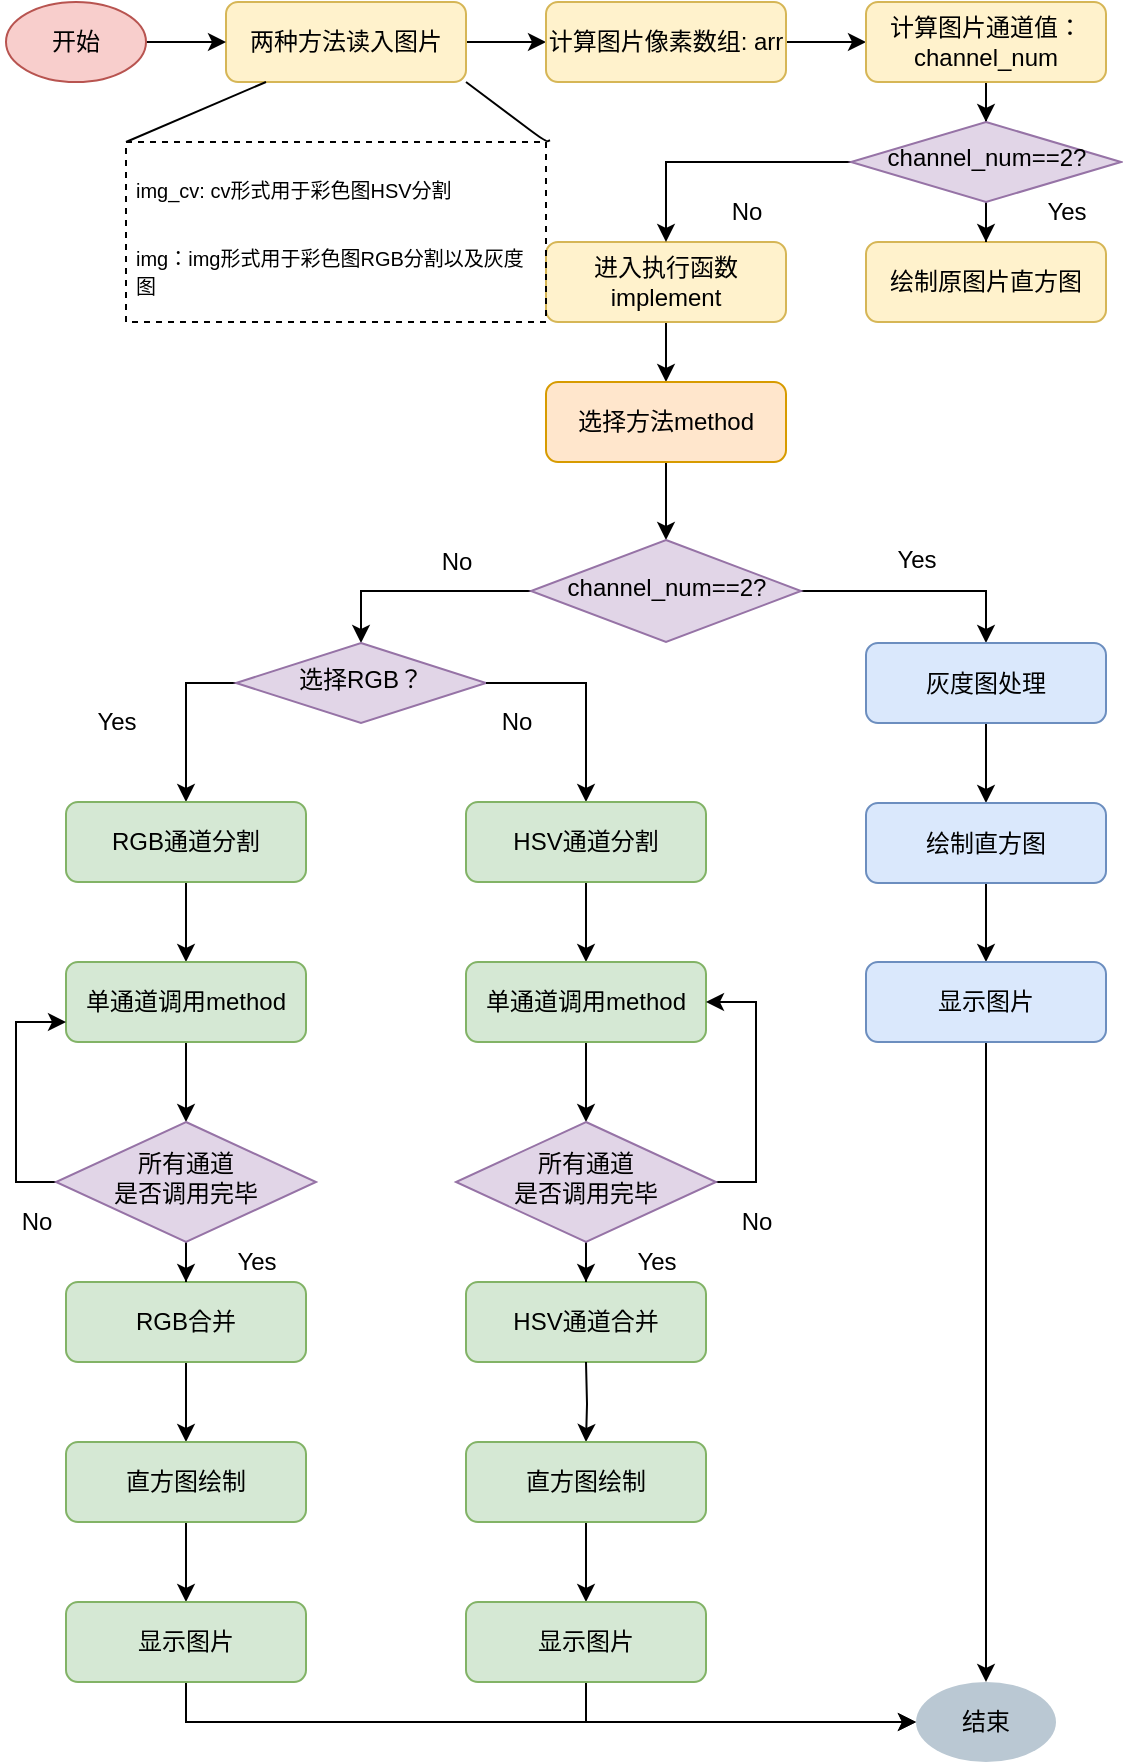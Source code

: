 <mxfile version="13.8.0" type="github">
  <diagram id="C5RBs43oDa-KdzZeNtuy" name="Page-1">
    <mxGraphModel dx="782" dy="403" grid="1" gridSize="10" guides="1" tooltips="1" connect="1" arrows="1" fold="1" page="1" pageScale="1" pageWidth="827" pageHeight="1169" math="0" shadow="0">
      <root>
        <mxCell id="WIyWlLk6GJQsqaUBKTNV-0" />
        <mxCell id="WIyWlLk6GJQsqaUBKTNV-1" parent="WIyWlLk6GJQsqaUBKTNV-0" />
        <mxCell id="Xrgdwkbun3hKR08yVQUa-11" value="" style="edgeStyle=orthogonalEdgeStyle;rounded=0;orthogonalLoop=1;jettySize=auto;html=1;" edge="1" parent="WIyWlLk6GJQsqaUBKTNV-1" source="WIyWlLk6GJQsqaUBKTNV-3" target="Xrgdwkbun3hKR08yVQUa-4">
          <mxGeometry relative="1" as="geometry" />
        </mxCell>
        <mxCell id="WIyWlLk6GJQsqaUBKTNV-3" value="两种方法读入图片" style="rounded=1;whiteSpace=wrap;html=1;fontSize=12;glass=0;strokeWidth=1;shadow=0;fillColor=#fff2cc;strokeColor=#d6b656;" parent="WIyWlLk6GJQsqaUBKTNV-1" vertex="1">
          <mxGeometry x="160" y="80" width="120" height="40" as="geometry" />
        </mxCell>
        <mxCell id="Xrgdwkbun3hKR08yVQUa-2" style="edgeStyle=orthogonalEdgeStyle;rounded=0;orthogonalLoop=1;jettySize=auto;html=1;exitX=1;exitY=0.5;exitDx=0;exitDy=0;" edge="1" parent="WIyWlLk6GJQsqaUBKTNV-1" source="Xrgdwkbun3hKR08yVQUa-1" target="WIyWlLk6GJQsqaUBKTNV-3">
          <mxGeometry relative="1" as="geometry" />
        </mxCell>
        <mxCell id="Xrgdwkbun3hKR08yVQUa-1" value="开始" style="ellipse;whiteSpace=wrap;html=1;fillColor=#f8cecc;strokeColor=#b85450;" vertex="1" parent="WIyWlLk6GJQsqaUBKTNV-1">
          <mxGeometry x="50" y="80" width="70" height="40" as="geometry" />
        </mxCell>
        <mxCell id="Xrgdwkbun3hKR08yVQUa-12" value="" style="edgeStyle=orthogonalEdgeStyle;rounded=0;orthogonalLoop=1;jettySize=auto;html=1;" edge="1" parent="WIyWlLk6GJQsqaUBKTNV-1" source="Xrgdwkbun3hKR08yVQUa-4" target="Xrgdwkbun3hKR08yVQUa-5">
          <mxGeometry relative="1" as="geometry" />
        </mxCell>
        <mxCell id="Xrgdwkbun3hKR08yVQUa-4" value="计算图片像素数组: arr" style="rounded=1;whiteSpace=wrap;html=1;fontSize=12;glass=0;strokeWidth=1;shadow=0;fillColor=#fff2cc;strokeColor=#d6b656;" vertex="1" parent="WIyWlLk6GJQsqaUBKTNV-1">
          <mxGeometry x="320" y="80" width="120" height="40" as="geometry" />
        </mxCell>
        <mxCell id="Xrgdwkbun3hKR08yVQUa-13" value="" style="edgeStyle=orthogonalEdgeStyle;rounded=0;orthogonalLoop=1;jettySize=auto;html=1;" edge="1" parent="WIyWlLk6GJQsqaUBKTNV-1" source="Xrgdwkbun3hKR08yVQUa-5" target="Xrgdwkbun3hKR08yVQUa-10">
          <mxGeometry relative="1" as="geometry" />
        </mxCell>
        <mxCell id="Xrgdwkbun3hKR08yVQUa-5" value="计算图片通道值：channel_num" style="rounded=1;whiteSpace=wrap;html=1;fontSize=12;glass=0;strokeWidth=1;shadow=0;fillColor=#fff2cc;strokeColor=#d6b656;" vertex="1" parent="WIyWlLk6GJQsqaUBKTNV-1">
          <mxGeometry x="480" y="80" width="120" height="40" as="geometry" />
        </mxCell>
        <mxCell id="Xrgdwkbun3hKR08yVQUa-7" value="绘制原图片直方图" style="rounded=1;whiteSpace=wrap;html=1;fontSize=12;glass=0;strokeWidth=1;shadow=0;fillColor=#fff2cc;strokeColor=#d6b656;" vertex="1" parent="WIyWlLk6GJQsqaUBKTNV-1">
          <mxGeometry x="480" y="200" width="120" height="40" as="geometry" />
        </mxCell>
        <mxCell id="Xrgdwkbun3hKR08yVQUa-20" value="" style="edgeStyle=orthogonalEdgeStyle;rounded=0;orthogonalLoop=1;jettySize=auto;html=1;" edge="1" parent="WIyWlLk6GJQsqaUBKTNV-1" source="Xrgdwkbun3hKR08yVQUa-9" target="Xrgdwkbun3hKR08yVQUa-19">
          <mxGeometry relative="1" as="geometry" />
        </mxCell>
        <mxCell id="Xrgdwkbun3hKR08yVQUa-9" value="进入执行函数implement" style="rounded=1;whiteSpace=wrap;html=1;fontSize=12;glass=0;strokeWidth=1;shadow=0;fillColor=#fff2cc;strokeColor=#d6b656;" vertex="1" parent="WIyWlLk6GJQsqaUBKTNV-1">
          <mxGeometry x="320" y="200" width="120" height="40" as="geometry" />
        </mxCell>
        <mxCell id="Xrgdwkbun3hKR08yVQUa-14" value="" style="edgeStyle=orthogonalEdgeStyle;rounded=0;orthogonalLoop=1;jettySize=auto;html=1;" edge="1" parent="WIyWlLk6GJQsqaUBKTNV-1" source="Xrgdwkbun3hKR08yVQUa-10" target="Xrgdwkbun3hKR08yVQUa-7">
          <mxGeometry relative="1" as="geometry" />
        </mxCell>
        <mxCell id="Xrgdwkbun3hKR08yVQUa-18" style="edgeStyle=orthogonalEdgeStyle;rounded=0;orthogonalLoop=1;jettySize=auto;html=1;exitX=0;exitY=0.5;exitDx=0;exitDy=0;" edge="1" parent="WIyWlLk6GJQsqaUBKTNV-1" source="Xrgdwkbun3hKR08yVQUa-10" target="Xrgdwkbun3hKR08yVQUa-9">
          <mxGeometry relative="1" as="geometry" />
        </mxCell>
        <mxCell id="Xrgdwkbun3hKR08yVQUa-10" value="channel_num==2?" style="rhombus;whiteSpace=wrap;html=1;shadow=0;fontFamily=Helvetica;fontSize=12;align=center;strokeWidth=1;spacing=6;spacingTop=-4;fillColor=#e1d5e7;strokeColor=#9673a6;" vertex="1" parent="WIyWlLk6GJQsqaUBKTNV-1">
          <mxGeometry x="472.5" y="140" width="135" height="40" as="geometry" />
        </mxCell>
        <mxCell id="Xrgdwkbun3hKR08yVQUa-15" value="No" style="text;html=1;resizable=0;autosize=1;align=center;verticalAlign=middle;points=[];fillColor=none;strokeColor=none;rounded=0;" vertex="1" parent="WIyWlLk6GJQsqaUBKTNV-1">
          <mxGeometry x="405" y="175" width="30" height="20" as="geometry" />
        </mxCell>
        <mxCell id="Xrgdwkbun3hKR08yVQUa-17" value="Yes" style="text;html=1;resizable=0;autosize=1;align=center;verticalAlign=middle;points=[];fillColor=none;strokeColor=none;rounded=0;" vertex="1" parent="WIyWlLk6GJQsqaUBKTNV-1">
          <mxGeometry x="565" y="175" width="30" height="20" as="geometry" />
        </mxCell>
        <mxCell id="Xrgdwkbun3hKR08yVQUa-27" style="edgeStyle=orthogonalEdgeStyle;rounded=0;orthogonalLoop=1;jettySize=auto;html=1;exitX=0.5;exitY=1;exitDx=0;exitDy=0;entryX=0.5;entryY=0;entryDx=0;entryDy=0;" edge="1" parent="WIyWlLk6GJQsqaUBKTNV-1" source="Xrgdwkbun3hKR08yVQUa-19" target="Xrgdwkbun3hKR08yVQUa-26">
          <mxGeometry relative="1" as="geometry" />
        </mxCell>
        <mxCell id="Xrgdwkbun3hKR08yVQUa-19" value="选择方法method" style="rounded=1;whiteSpace=wrap;html=1;fontSize=12;glass=0;strokeWidth=1;shadow=0;fillColor=#ffe6cc;strokeColor=#d79b00;" vertex="1" parent="WIyWlLk6GJQsqaUBKTNV-1">
          <mxGeometry x="320" y="270" width="120" height="40" as="geometry" />
        </mxCell>
        <mxCell id="Xrgdwkbun3hKR08yVQUa-22" value="&lt;h1&gt;&lt;span style=&quot;font-size: x-small ; font-weight: 400&quot;&gt;img_cv: cv形式用于彩色图HSV分割&lt;/span&gt;&lt;br&gt;&lt;/h1&gt;&lt;h1&gt;&lt;div style=&quot;font-size: 12px ; font-weight: 400&quot;&gt;&lt;font size=&quot;1&quot;&gt;img：img形式用于彩色图RGB分割以及灰度图&lt;/font&gt;&lt;/div&gt;&lt;/h1&gt;" style="text;html=1;fillColor=none;spacing=5;spacingTop=-20;whiteSpace=wrap;overflow=hidden;rounded=0;perimeterSpacing=2;strokeColor=#000000;dashed=1;" vertex="1" parent="WIyWlLk6GJQsqaUBKTNV-1">
          <mxGeometry x="110" y="150" width="210" height="90" as="geometry" />
        </mxCell>
        <mxCell id="Xrgdwkbun3hKR08yVQUa-23" value="" style="endArrow=none;html=1;" edge="1" parent="WIyWlLk6GJQsqaUBKTNV-1">
          <mxGeometry width="50" height="50" relative="1" as="geometry">
            <mxPoint x="110" y="150" as="sourcePoint" />
            <mxPoint x="180" y="120" as="targetPoint" />
            <Array as="points">
              <mxPoint x="110" y="150" />
            </Array>
          </mxGeometry>
        </mxCell>
        <mxCell id="Xrgdwkbun3hKR08yVQUa-25" value="" style="endArrow=none;html=1;" edge="1" parent="WIyWlLk6GJQsqaUBKTNV-1" source="Xrgdwkbun3hKR08yVQUa-22">
          <mxGeometry width="50" height="50" relative="1" as="geometry">
            <mxPoint x="210" y="150" as="sourcePoint" />
            <mxPoint x="280" y="120" as="targetPoint" />
            <Array as="points">
              <mxPoint x="320" y="150" />
            </Array>
          </mxGeometry>
        </mxCell>
        <mxCell id="Xrgdwkbun3hKR08yVQUa-30" style="edgeStyle=orthogonalEdgeStyle;rounded=0;orthogonalLoop=1;jettySize=auto;html=1;exitX=1;exitY=0.5;exitDx=0;exitDy=0;entryX=0.5;entryY=0;entryDx=0;entryDy=0;" edge="1" parent="WIyWlLk6GJQsqaUBKTNV-1" source="Xrgdwkbun3hKR08yVQUa-26" target="Xrgdwkbun3hKR08yVQUa-29">
          <mxGeometry relative="1" as="geometry" />
        </mxCell>
        <mxCell id="Xrgdwkbun3hKR08yVQUa-32" style="edgeStyle=orthogonalEdgeStyle;rounded=0;orthogonalLoop=1;jettySize=auto;html=1;exitX=0;exitY=0.5;exitDx=0;exitDy=0;entryX=0.5;entryY=0;entryDx=0;entryDy=0;" edge="1" parent="WIyWlLk6GJQsqaUBKTNV-1" source="Xrgdwkbun3hKR08yVQUa-26" target="Xrgdwkbun3hKR08yVQUa-28">
          <mxGeometry relative="1" as="geometry" />
        </mxCell>
        <mxCell id="Xrgdwkbun3hKR08yVQUa-26" value="channel_num==2?" style="rhombus;whiteSpace=wrap;html=1;shadow=0;fontFamily=Helvetica;fontSize=12;align=center;strokeWidth=1;spacing=6;spacingTop=-4;fillColor=#e1d5e7;strokeColor=#9673a6;" vertex="1" parent="WIyWlLk6GJQsqaUBKTNV-1">
          <mxGeometry x="312.5" y="349" width="135" height="51" as="geometry" />
        </mxCell>
        <mxCell id="Xrgdwkbun3hKR08yVQUa-43" style="edgeStyle=orthogonalEdgeStyle;rounded=0;orthogonalLoop=1;jettySize=auto;html=1;exitX=0;exitY=0.5;exitDx=0;exitDy=0;entryX=0.5;entryY=0;entryDx=0;entryDy=0;" edge="1" parent="WIyWlLk6GJQsqaUBKTNV-1" source="Xrgdwkbun3hKR08yVQUa-28" target="Xrgdwkbun3hKR08yVQUa-39">
          <mxGeometry relative="1" as="geometry">
            <Array as="points">
              <mxPoint x="140" y="420" />
            </Array>
          </mxGeometry>
        </mxCell>
        <mxCell id="Xrgdwkbun3hKR08yVQUa-28" value="选择RGB？" style="rhombus;whiteSpace=wrap;html=1;shadow=0;fontFamily=Helvetica;fontSize=12;align=center;strokeWidth=1;spacing=6;spacingTop=-4;fillColor=#e1d5e7;strokeColor=#9673a6;" vertex="1" parent="WIyWlLk6GJQsqaUBKTNV-1">
          <mxGeometry x="165" y="400.5" width="125" height="40" as="geometry" />
        </mxCell>
        <mxCell id="Xrgdwkbun3hKR08yVQUa-36" style="edgeStyle=orthogonalEdgeStyle;rounded=0;orthogonalLoop=1;jettySize=auto;html=1;exitX=0.5;exitY=1;exitDx=0;exitDy=0;entryX=0.5;entryY=0;entryDx=0;entryDy=0;" edge="1" parent="WIyWlLk6GJQsqaUBKTNV-1" source="Xrgdwkbun3hKR08yVQUa-29" target="Xrgdwkbun3hKR08yVQUa-34">
          <mxGeometry relative="1" as="geometry" />
        </mxCell>
        <mxCell id="Xrgdwkbun3hKR08yVQUa-29" value="灰度图处理" style="rounded=1;whiteSpace=wrap;html=1;fontSize=12;glass=0;strokeWidth=1;shadow=0;fillColor=#dae8fc;strokeColor=#6c8ebf;" vertex="1" parent="WIyWlLk6GJQsqaUBKTNV-1">
          <mxGeometry x="480" y="400.5" width="120" height="40" as="geometry" />
        </mxCell>
        <mxCell id="Xrgdwkbun3hKR08yVQUa-31" value="Yes" style="text;html=1;resizable=0;autosize=1;align=center;verticalAlign=middle;points=[];fillColor=none;strokeColor=none;rounded=0;" vertex="1" parent="WIyWlLk6GJQsqaUBKTNV-1">
          <mxGeometry x="490" y="349" width="30" height="20" as="geometry" />
        </mxCell>
        <mxCell id="Xrgdwkbun3hKR08yVQUa-33" value="No" style="text;html=1;resizable=0;autosize=1;align=center;verticalAlign=middle;points=[];fillColor=none;strokeColor=none;rounded=0;" vertex="1" parent="WIyWlLk6GJQsqaUBKTNV-1">
          <mxGeometry x="260" y="350" width="30" height="20" as="geometry" />
        </mxCell>
        <mxCell id="Xrgdwkbun3hKR08yVQUa-37" style="edgeStyle=orthogonalEdgeStyle;rounded=0;orthogonalLoop=1;jettySize=auto;html=1;exitX=0.5;exitY=1;exitDx=0;exitDy=0;entryX=0.5;entryY=0;entryDx=0;entryDy=0;" edge="1" parent="WIyWlLk6GJQsqaUBKTNV-1" source="Xrgdwkbun3hKR08yVQUa-34" target="Xrgdwkbun3hKR08yVQUa-35">
          <mxGeometry relative="1" as="geometry" />
        </mxCell>
        <mxCell id="Xrgdwkbun3hKR08yVQUa-34" value="绘制直方图" style="rounded=1;whiteSpace=wrap;html=1;fontSize=12;glass=0;strokeWidth=1;shadow=0;fillColor=#dae8fc;strokeColor=#6c8ebf;" vertex="1" parent="WIyWlLk6GJQsqaUBKTNV-1">
          <mxGeometry x="480" y="480.5" width="120" height="40" as="geometry" />
        </mxCell>
        <mxCell id="Xrgdwkbun3hKR08yVQUa-74" style="edgeStyle=orthogonalEdgeStyle;rounded=0;orthogonalLoop=1;jettySize=auto;html=1;exitX=0.5;exitY=1;exitDx=0;exitDy=0;entryX=0.5;entryY=0;entryDx=0;entryDy=0;" edge="1" parent="WIyWlLk6GJQsqaUBKTNV-1" source="Xrgdwkbun3hKR08yVQUa-35" target="Xrgdwkbun3hKR08yVQUa-73">
          <mxGeometry relative="1" as="geometry" />
        </mxCell>
        <mxCell id="Xrgdwkbun3hKR08yVQUa-35" value="显示图片" style="rounded=1;whiteSpace=wrap;html=1;fontSize=12;glass=0;strokeWidth=1;shadow=0;fillColor=#dae8fc;strokeColor=#6c8ebf;" vertex="1" parent="WIyWlLk6GJQsqaUBKTNV-1">
          <mxGeometry x="480" y="560" width="120" height="40" as="geometry" />
        </mxCell>
        <mxCell id="Xrgdwkbun3hKR08yVQUa-38" style="edgeStyle=orthogonalEdgeStyle;rounded=0;orthogonalLoop=1;jettySize=auto;html=1;exitX=0.5;exitY=1;exitDx=0;exitDy=0;entryX=0.5;entryY=0;entryDx=0;entryDy=0;" edge="1" source="Xrgdwkbun3hKR08yVQUa-39" target="Xrgdwkbun3hKR08yVQUa-41" parent="WIyWlLk6GJQsqaUBKTNV-1">
          <mxGeometry relative="1" as="geometry" />
        </mxCell>
        <mxCell id="Xrgdwkbun3hKR08yVQUa-39" value="RGB通道分割" style="rounded=1;whiteSpace=wrap;html=1;fontSize=12;glass=0;strokeWidth=1;shadow=0;fillColor=#d5e8d4;strokeColor=#82b366;" vertex="1" parent="WIyWlLk6GJQsqaUBKTNV-1">
          <mxGeometry x="80" y="480" width="120" height="40" as="geometry" />
        </mxCell>
        <mxCell id="Xrgdwkbun3hKR08yVQUa-55" value="" style="edgeStyle=orthogonalEdgeStyle;rounded=0;orthogonalLoop=1;jettySize=auto;html=1;" edge="1" parent="WIyWlLk6GJQsqaUBKTNV-1" source="Xrgdwkbun3hKR08yVQUa-41" target="Xrgdwkbun3hKR08yVQUa-52">
          <mxGeometry relative="1" as="geometry" />
        </mxCell>
        <mxCell id="Xrgdwkbun3hKR08yVQUa-41" value="单通道调用method" style="rounded=1;whiteSpace=wrap;html=1;fontSize=12;glass=0;strokeWidth=1;shadow=0;fillColor=#d5e8d4;strokeColor=#82b366;" vertex="1" parent="WIyWlLk6GJQsqaUBKTNV-1">
          <mxGeometry x="80" y="560" width="120" height="40" as="geometry" />
        </mxCell>
        <mxCell id="Xrgdwkbun3hKR08yVQUa-67" value="" style="edgeStyle=orthogonalEdgeStyle;rounded=0;orthogonalLoop=1;jettySize=auto;html=1;" edge="1" parent="WIyWlLk6GJQsqaUBKTNV-1" source="Xrgdwkbun3hKR08yVQUa-42" target="Xrgdwkbun3hKR08yVQUa-65">
          <mxGeometry relative="1" as="geometry" />
        </mxCell>
        <mxCell id="Xrgdwkbun3hKR08yVQUa-42" value="RGB合并" style="rounded=1;whiteSpace=wrap;html=1;fontSize=12;glass=0;strokeWidth=1;shadow=0;fillColor=#d5e8d4;strokeColor=#82b366;" vertex="1" parent="WIyWlLk6GJQsqaUBKTNV-1">
          <mxGeometry x="80" y="720" width="120" height="40" as="geometry" />
        </mxCell>
        <mxCell id="Xrgdwkbun3hKR08yVQUa-44" value="Yes" style="text;html=1;resizable=0;autosize=1;align=center;verticalAlign=middle;points=[];fillColor=none;strokeColor=none;rounded=0;" vertex="1" parent="WIyWlLk6GJQsqaUBKTNV-1">
          <mxGeometry x="90" y="430" width="30" height="20" as="geometry" />
        </mxCell>
        <mxCell id="Xrgdwkbun3hKR08yVQUa-45" style="edgeStyle=orthogonalEdgeStyle;rounded=0;orthogonalLoop=1;jettySize=auto;html=1;exitX=1;exitY=0.5;exitDx=0;exitDy=0;entryX=0.5;entryY=0;entryDx=0;entryDy=0;" edge="1" parent="WIyWlLk6GJQsqaUBKTNV-1" target="Xrgdwkbun3hKR08yVQUa-47" source="Xrgdwkbun3hKR08yVQUa-28">
          <mxGeometry relative="1" as="geometry">
            <mxPoint x="355" y="420" as="sourcePoint" />
            <Array as="points">
              <mxPoint x="340" y="420" />
            </Array>
          </mxGeometry>
        </mxCell>
        <mxCell id="Xrgdwkbun3hKR08yVQUa-46" style="edgeStyle=orthogonalEdgeStyle;rounded=0;orthogonalLoop=1;jettySize=auto;html=1;exitX=0.5;exitY=1;exitDx=0;exitDy=0;entryX=0.5;entryY=0;entryDx=0;entryDy=0;" edge="1" parent="WIyWlLk6GJQsqaUBKTNV-1" source="Xrgdwkbun3hKR08yVQUa-47" target="Xrgdwkbun3hKR08yVQUa-49">
          <mxGeometry relative="1" as="geometry" />
        </mxCell>
        <mxCell id="Xrgdwkbun3hKR08yVQUa-47" value="HSV通道分割" style="rounded=1;whiteSpace=wrap;html=1;fontSize=12;glass=0;strokeWidth=1;shadow=0;fillColor=#d5e8d4;strokeColor=#82b366;" vertex="1" parent="WIyWlLk6GJQsqaUBKTNV-1">
          <mxGeometry x="280" y="480" width="120" height="40" as="geometry" />
        </mxCell>
        <mxCell id="Xrgdwkbun3hKR08yVQUa-56" value="" style="edgeStyle=orthogonalEdgeStyle;rounded=0;orthogonalLoop=1;jettySize=auto;html=1;" edge="1" parent="WIyWlLk6GJQsqaUBKTNV-1" source="Xrgdwkbun3hKR08yVQUa-49" target="Xrgdwkbun3hKR08yVQUa-54">
          <mxGeometry relative="1" as="geometry" />
        </mxCell>
        <mxCell id="Xrgdwkbun3hKR08yVQUa-49" value="单通道调用method" style="rounded=1;whiteSpace=wrap;html=1;fontSize=12;glass=0;strokeWidth=1;shadow=0;fillColor=#d5e8d4;strokeColor=#82b366;" vertex="1" parent="WIyWlLk6GJQsqaUBKTNV-1">
          <mxGeometry x="280" y="560" width="120" height="40" as="geometry" />
        </mxCell>
        <mxCell id="Xrgdwkbun3hKR08yVQUa-50" value="HSV通道合并" style="rounded=1;whiteSpace=wrap;html=1;fontSize=12;glass=0;strokeWidth=1;shadow=0;fillColor=#d5e8d4;strokeColor=#82b366;" vertex="1" parent="WIyWlLk6GJQsqaUBKTNV-1">
          <mxGeometry x="280" y="720" width="120" height="40" as="geometry" />
        </mxCell>
        <mxCell id="Xrgdwkbun3hKR08yVQUa-51" value="No" style="text;html=1;resizable=0;autosize=1;align=center;verticalAlign=middle;points=[];fillColor=none;strokeColor=none;rounded=0;" vertex="1" parent="WIyWlLk6GJQsqaUBKTNV-1">
          <mxGeometry x="290" y="430" width="30" height="20" as="geometry" />
        </mxCell>
        <mxCell id="Xrgdwkbun3hKR08yVQUa-57" style="edgeStyle=orthogonalEdgeStyle;rounded=0;orthogonalLoop=1;jettySize=auto;html=1;exitX=0;exitY=0.5;exitDx=0;exitDy=0;entryX=0;entryY=0.75;entryDx=0;entryDy=0;" edge="1" parent="WIyWlLk6GJQsqaUBKTNV-1" source="Xrgdwkbun3hKR08yVQUa-52" target="Xrgdwkbun3hKR08yVQUa-41">
          <mxGeometry relative="1" as="geometry" />
        </mxCell>
        <mxCell id="Xrgdwkbun3hKR08yVQUa-59" value="" style="edgeStyle=orthogonalEdgeStyle;rounded=0;orthogonalLoop=1;jettySize=auto;html=1;" edge="1" parent="WIyWlLk6GJQsqaUBKTNV-1" source="Xrgdwkbun3hKR08yVQUa-52" target="Xrgdwkbun3hKR08yVQUa-42">
          <mxGeometry relative="1" as="geometry" />
        </mxCell>
        <mxCell id="Xrgdwkbun3hKR08yVQUa-52" value="所有通道&lt;br&gt;是否调用完毕" style="rhombus;whiteSpace=wrap;html=1;shadow=0;fontFamily=Helvetica;fontSize=12;align=center;strokeWidth=1;spacing=6;spacingTop=-4;fillColor=#e1d5e7;strokeColor=#9673a6;" vertex="1" parent="WIyWlLk6GJQsqaUBKTNV-1">
          <mxGeometry x="75" y="640" width="130" height="60" as="geometry" />
        </mxCell>
        <mxCell id="Xrgdwkbun3hKR08yVQUa-58" style="edgeStyle=orthogonalEdgeStyle;rounded=0;orthogonalLoop=1;jettySize=auto;html=1;exitX=1;exitY=0.5;exitDx=0;exitDy=0;entryX=1;entryY=0.5;entryDx=0;entryDy=0;" edge="1" parent="WIyWlLk6GJQsqaUBKTNV-1" source="Xrgdwkbun3hKR08yVQUa-54" target="Xrgdwkbun3hKR08yVQUa-49">
          <mxGeometry relative="1" as="geometry" />
        </mxCell>
        <mxCell id="Xrgdwkbun3hKR08yVQUa-60" value="" style="edgeStyle=orthogonalEdgeStyle;rounded=0;orthogonalLoop=1;jettySize=auto;html=1;" edge="1" parent="WIyWlLk6GJQsqaUBKTNV-1" source="Xrgdwkbun3hKR08yVQUa-54" target="Xrgdwkbun3hKR08yVQUa-50">
          <mxGeometry relative="1" as="geometry" />
        </mxCell>
        <mxCell id="Xrgdwkbun3hKR08yVQUa-54" value="所有通道&lt;br&gt;是否调用完毕" style="rhombus;whiteSpace=wrap;html=1;shadow=0;fontFamily=Helvetica;fontSize=12;align=center;strokeWidth=1;spacing=6;spacingTop=-4;fillColor=#e1d5e7;strokeColor=#9673a6;" vertex="1" parent="WIyWlLk6GJQsqaUBKTNV-1">
          <mxGeometry x="275" y="640" width="130" height="60" as="geometry" />
        </mxCell>
        <mxCell id="Xrgdwkbun3hKR08yVQUa-61" value="Yes" style="text;html=1;resizable=0;autosize=1;align=center;verticalAlign=middle;points=[];fillColor=none;strokeColor=none;rounded=0;" vertex="1" parent="WIyWlLk6GJQsqaUBKTNV-1">
          <mxGeometry x="160" y="700" width="30" height="20" as="geometry" />
        </mxCell>
        <mxCell id="Xrgdwkbun3hKR08yVQUa-62" value="No" style="text;html=1;resizable=0;autosize=1;align=center;verticalAlign=middle;points=[];fillColor=none;strokeColor=none;rounded=0;" vertex="1" parent="WIyWlLk6GJQsqaUBKTNV-1">
          <mxGeometry x="50" y="680" width="30" height="20" as="geometry" />
        </mxCell>
        <mxCell id="Xrgdwkbun3hKR08yVQUa-63" value="No" style="text;html=1;resizable=0;autosize=1;align=center;verticalAlign=middle;points=[];fillColor=none;strokeColor=none;rounded=0;" vertex="1" parent="WIyWlLk6GJQsqaUBKTNV-1">
          <mxGeometry x="410" y="680" width="30" height="20" as="geometry" />
        </mxCell>
        <mxCell id="Xrgdwkbun3hKR08yVQUa-64" value="Yes" style="text;html=1;resizable=0;autosize=1;align=center;verticalAlign=middle;points=[];fillColor=none;strokeColor=none;rounded=0;" vertex="1" parent="WIyWlLk6GJQsqaUBKTNV-1">
          <mxGeometry x="360" y="700" width="30" height="20" as="geometry" />
        </mxCell>
        <mxCell id="Xrgdwkbun3hKR08yVQUa-68" value="" style="edgeStyle=orthogonalEdgeStyle;rounded=0;orthogonalLoop=1;jettySize=auto;html=1;" edge="1" parent="WIyWlLk6GJQsqaUBKTNV-1" source="Xrgdwkbun3hKR08yVQUa-65" target="Xrgdwkbun3hKR08yVQUa-66">
          <mxGeometry relative="1" as="geometry" />
        </mxCell>
        <mxCell id="Xrgdwkbun3hKR08yVQUa-65" value="直方图绘制" style="rounded=1;whiteSpace=wrap;html=1;fontSize=12;glass=0;strokeWidth=1;shadow=0;fillColor=#d5e8d4;strokeColor=#82b366;" vertex="1" parent="WIyWlLk6GJQsqaUBKTNV-1">
          <mxGeometry x="80" y="800" width="120" height="40" as="geometry" />
        </mxCell>
        <mxCell id="Xrgdwkbun3hKR08yVQUa-76" style="edgeStyle=orthogonalEdgeStyle;rounded=0;orthogonalLoop=1;jettySize=auto;html=1;exitX=0.5;exitY=1;exitDx=0;exitDy=0;" edge="1" parent="WIyWlLk6GJQsqaUBKTNV-1" source="Xrgdwkbun3hKR08yVQUa-66" target="Xrgdwkbun3hKR08yVQUa-73">
          <mxGeometry relative="1" as="geometry" />
        </mxCell>
        <mxCell id="Xrgdwkbun3hKR08yVQUa-66" value="显示图片" style="rounded=1;whiteSpace=wrap;html=1;fontSize=12;glass=0;strokeWidth=1;shadow=0;fillColor=#d5e8d4;strokeColor=#82b366;" vertex="1" parent="WIyWlLk6GJQsqaUBKTNV-1">
          <mxGeometry x="80" y="880" width="120" height="40" as="geometry" />
        </mxCell>
        <mxCell id="Xrgdwkbun3hKR08yVQUa-69" value="" style="edgeStyle=orthogonalEdgeStyle;rounded=0;orthogonalLoop=1;jettySize=auto;html=1;" edge="1" parent="WIyWlLk6GJQsqaUBKTNV-1" target="Xrgdwkbun3hKR08yVQUa-71">
          <mxGeometry relative="1" as="geometry">
            <mxPoint x="340" y="760" as="sourcePoint" />
          </mxGeometry>
        </mxCell>
        <mxCell id="Xrgdwkbun3hKR08yVQUa-70" value="" style="edgeStyle=orthogonalEdgeStyle;rounded=0;orthogonalLoop=1;jettySize=auto;html=1;" edge="1" parent="WIyWlLk6GJQsqaUBKTNV-1" source="Xrgdwkbun3hKR08yVQUa-71" target="Xrgdwkbun3hKR08yVQUa-72">
          <mxGeometry relative="1" as="geometry" />
        </mxCell>
        <mxCell id="Xrgdwkbun3hKR08yVQUa-71" value="直方图绘制" style="rounded=1;whiteSpace=wrap;html=1;fontSize=12;glass=0;strokeWidth=1;shadow=0;fillColor=#d5e8d4;strokeColor=#82b366;" vertex="1" parent="WIyWlLk6GJQsqaUBKTNV-1">
          <mxGeometry x="280" y="800" width="120" height="40" as="geometry" />
        </mxCell>
        <mxCell id="Xrgdwkbun3hKR08yVQUa-77" style="edgeStyle=orthogonalEdgeStyle;rounded=0;orthogonalLoop=1;jettySize=auto;html=1;exitX=0.5;exitY=1;exitDx=0;exitDy=0;entryX=0;entryY=0.5;entryDx=0;entryDy=0;" edge="1" parent="WIyWlLk6GJQsqaUBKTNV-1" source="Xrgdwkbun3hKR08yVQUa-72" target="Xrgdwkbun3hKR08yVQUa-73">
          <mxGeometry relative="1" as="geometry" />
        </mxCell>
        <mxCell id="Xrgdwkbun3hKR08yVQUa-72" value="显示图片" style="rounded=1;whiteSpace=wrap;html=1;fontSize=12;glass=0;strokeWidth=1;shadow=0;fillColor=#d5e8d4;strokeColor=#82b366;" vertex="1" parent="WIyWlLk6GJQsqaUBKTNV-1">
          <mxGeometry x="280" y="880" width="120" height="40" as="geometry" />
        </mxCell>
        <mxCell id="Xrgdwkbun3hKR08yVQUa-73" value="结束" style="ellipse;whiteSpace=wrap;html=1;fillColor=#bac8d3;strokeColor=none;" vertex="1" parent="WIyWlLk6GJQsqaUBKTNV-1">
          <mxGeometry x="505" y="920" width="70" height="40" as="geometry" />
        </mxCell>
      </root>
    </mxGraphModel>
  </diagram>
</mxfile>
